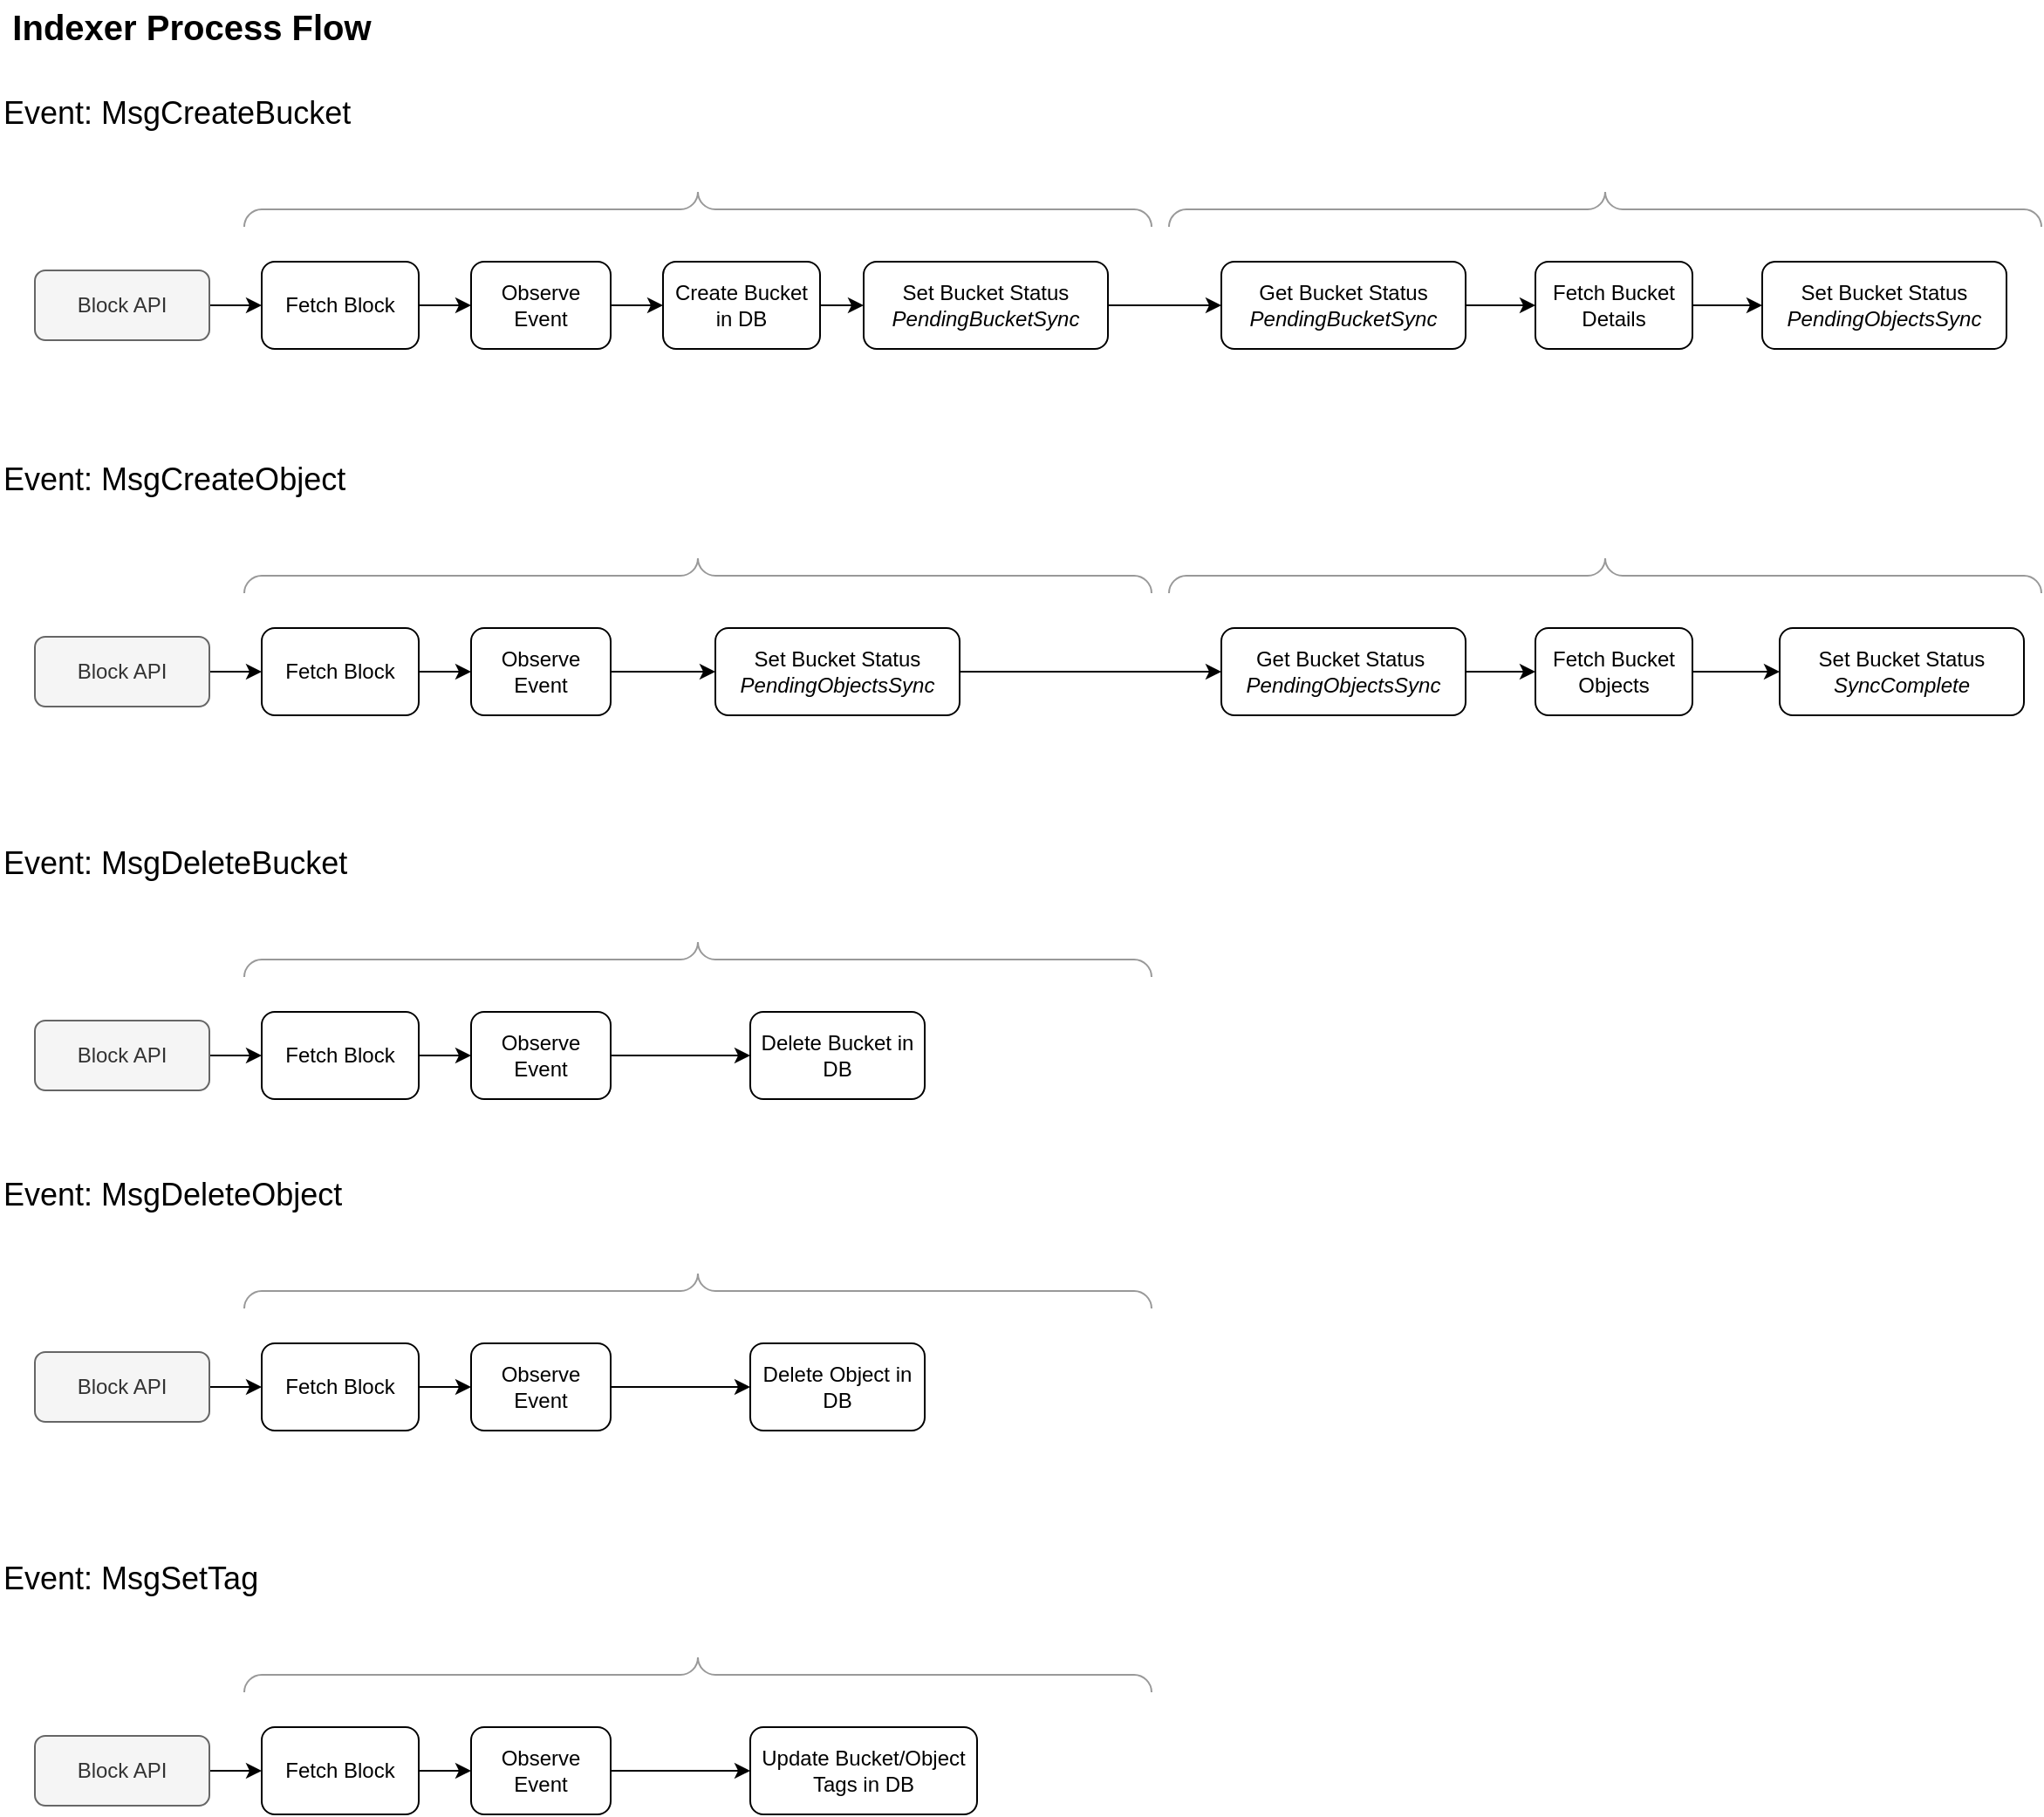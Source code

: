 <mxfile version="23.1.5" type="device">
  <diagram name="Page-1" id="ur05gHxd0FstvlnwfOWa">
    <mxGraphModel dx="2924" dy="1036" grid="1" gridSize="10" guides="1" tooltips="1" connect="1" arrows="1" fold="1" page="1" pageScale="1" pageWidth="850" pageHeight="1100" math="0" shadow="0">
      <root>
        <mxCell id="0" />
        <mxCell id="1" parent="0" />
        <mxCell id="isrUVsCKNmFxKuHqX5ua-19" value="Indexer Process Flow" style="text;html=1;align=center;verticalAlign=middle;whiteSpace=wrap;rounded=0;fontSize=20;fontStyle=1" vertex="1" parent="1">
          <mxGeometry x="-70" y="330" width="220" height="30" as="geometry" />
        </mxCell>
        <mxCell id="isrUVsCKNmFxKuHqX5ua-20" value="Event: MsgCreateBucket" style="text;html=1;align=left;verticalAlign=middle;whiteSpace=wrap;rounded=0;fontSize=18;" vertex="1" parent="1">
          <mxGeometry x="-70" y="380" width="240" height="30" as="geometry" />
        </mxCell>
        <mxCell id="isrUVsCKNmFxKuHqX5ua-37" style="edgeStyle=orthogonalEdgeStyle;rounded=0;orthogonalLoop=1;jettySize=auto;html=1;exitX=1;exitY=0.5;exitDx=0;exitDy=0;entryX=0;entryY=0.5;entryDx=0;entryDy=0;" edge="1" parent="1" source="isrUVsCKNmFxKuHqX5ua-21" target="isrUVsCKNmFxKuHqX5ua-35">
          <mxGeometry relative="1" as="geometry" />
        </mxCell>
        <mxCell id="isrUVsCKNmFxKuHqX5ua-21" value="Fetch Block" style="rounded=1;whiteSpace=wrap;html=1;" vertex="1" parent="1">
          <mxGeometry x="80" y="480" width="90" height="50" as="geometry" />
        </mxCell>
        <mxCell id="isrUVsCKNmFxKuHqX5ua-39" style="edgeStyle=orthogonalEdgeStyle;rounded=0;orthogonalLoop=1;jettySize=auto;html=1;exitX=1;exitY=0.5;exitDx=0;exitDy=0;entryX=0;entryY=0.5;entryDx=0;entryDy=0;" edge="1" parent="1" source="isrUVsCKNmFxKuHqX5ua-22" target="isrUVsCKNmFxKuHqX5ua-23">
          <mxGeometry relative="1" as="geometry" />
        </mxCell>
        <mxCell id="isrUVsCKNmFxKuHqX5ua-22" value="Create Bucket in DB" style="rounded=1;whiteSpace=wrap;html=1;" vertex="1" parent="1">
          <mxGeometry x="310" y="480" width="90" height="50" as="geometry" />
        </mxCell>
        <mxCell id="isrUVsCKNmFxKuHqX5ua-40" style="edgeStyle=orthogonalEdgeStyle;rounded=0;orthogonalLoop=1;jettySize=auto;html=1;exitX=1;exitY=0.5;exitDx=0;exitDy=0;" edge="1" parent="1" source="isrUVsCKNmFxKuHqX5ua-23" target="isrUVsCKNmFxKuHqX5ua-28">
          <mxGeometry relative="1" as="geometry" />
        </mxCell>
        <mxCell id="isrUVsCKNmFxKuHqX5ua-23" value="Set Bucket Status &lt;i&gt;PendingBucketSync&lt;/i&gt;" style="rounded=1;whiteSpace=wrap;html=1;" vertex="1" parent="1">
          <mxGeometry x="425" y="480" width="140" height="50" as="geometry" />
        </mxCell>
        <mxCell id="isrUVsCKNmFxKuHqX5ua-43" style="edgeStyle=orthogonalEdgeStyle;rounded=0;orthogonalLoop=1;jettySize=auto;html=1;exitX=1;exitY=0.5;exitDx=0;exitDy=0;" edge="1" parent="1" source="isrUVsCKNmFxKuHqX5ua-28" target="isrUVsCKNmFxKuHqX5ua-29">
          <mxGeometry relative="1" as="geometry" />
        </mxCell>
        <mxCell id="isrUVsCKNmFxKuHqX5ua-28" value="Get Bucket Status &lt;i&gt;PendingBucketSync&lt;/i&gt;" style="rounded=1;whiteSpace=wrap;html=1;" vertex="1" parent="1">
          <mxGeometry x="630" y="480" width="140" height="50" as="geometry" />
        </mxCell>
        <mxCell id="isrUVsCKNmFxKuHqX5ua-44" style="edgeStyle=orthogonalEdgeStyle;rounded=0;orthogonalLoop=1;jettySize=auto;html=1;exitX=1;exitY=0.5;exitDx=0;exitDy=0;entryX=0;entryY=0.5;entryDx=0;entryDy=0;" edge="1" parent="1" source="isrUVsCKNmFxKuHqX5ua-29" target="isrUVsCKNmFxKuHqX5ua-42">
          <mxGeometry relative="1" as="geometry" />
        </mxCell>
        <mxCell id="isrUVsCKNmFxKuHqX5ua-29" value="Fetch Bucket Details" style="rounded=1;whiteSpace=wrap;html=1;" vertex="1" parent="1">
          <mxGeometry x="810" y="480" width="90" height="50" as="geometry" />
        </mxCell>
        <mxCell id="isrUVsCKNmFxKuHqX5ua-30" value="" style="verticalLabelPosition=bottom;shadow=0;dashed=0;align=center;html=1;verticalAlign=top;strokeWidth=1;shape=mxgraph.mockup.markup.curlyBrace;whiteSpace=wrap;strokeColor=#999999;" vertex="1" parent="1">
          <mxGeometry x="70" y="440" width="520" height="20" as="geometry" />
        </mxCell>
        <mxCell id="isrUVsCKNmFxKuHqX5ua-32" style="edgeStyle=orthogonalEdgeStyle;rounded=0;orthogonalLoop=1;jettySize=auto;html=1;exitX=1;exitY=0.5;exitDx=0;exitDy=0;entryX=0;entryY=0.5;entryDx=0;entryDy=0;" edge="1" parent="1" source="isrUVsCKNmFxKuHqX5ua-31" target="isrUVsCKNmFxKuHqX5ua-21">
          <mxGeometry relative="1" as="geometry" />
        </mxCell>
        <mxCell id="isrUVsCKNmFxKuHqX5ua-31" value="Block API" style="rounded=1;whiteSpace=wrap;html=1;fillColor=#f5f5f5;fontColor=#333333;strokeColor=#666666;" vertex="1" parent="1">
          <mxGeometry x="-50" y="485" width="100" height="40" as="geometry" />
        </mxCell>
        <mxCell id="isrUVsCKNmFxKuHqX5ua-34" value="" style="verticalLabelPosition=bottom;shadow=0;dashed=0;align=center;html=1;verticalAlign=top;strokeWidth=1;shape=mxgraph.mockup.markup.curlyBrace;whiteSpace=wrap;strokeColor=#999999;" vertex="1" parent="1">
          <mxGeometry x="600" y="440" width="500" height="20" as="geometry" />
        </mxCell>
        <mxCell id="isrUVsCKNmFxKuHqX5ua-38" style="edgeStyle=orthogonalEdgeStyle;rounded=0;orthogonalLoop=1;jettySize=auto;html=1;exitX=1;exitY=0.5;exitDx=0;exitDy=0;entryX=0;entryY=0.5;entryDx=0;entryDy=0;" edge="1" parent="1" source="isrUVsCKNmFxKuHqX5ua-35" target="isrUVsCKNmFxKuHqX5ua-22">
          <mxGeometry relative="1" as="geometry" />
        </mxCell>
        <mxCell id="isrUVsCKNmFxKuHqX5ua-35" value="Observe Event" style="rounded=1;whiteSpace=wrap;html=1;" vertex="1" parent="1">
          <mxGeometry x="200" y="480" width="80" height="50" as="geometry" />
        </mxCell>
        <mxCell id="isrUVsCKNmFxKuHqX5ua-42" value="Set Bucket Status &lt;i&gt;PendingObjectsSync&lt;/i&gt;" style="rounded=1;whiteSpace=wrap;html=1;" vertex="1" parent="1">
          <mxGeometry x="940" y="480" width="140" height="50" as="geometry" />
        </mxCell>
        <mxCell id="isrUVsCKNmFxKuHqX5ua-45" value="Event: MsgCreateObject" style="text;html=1;align=left;verticalAlign=middle;whiteSpace=wrap;rounded=0;fontSize=18;" vertex="1" parent="1">
          <mxGeometry x="-70" y="590" width="240" height="30" as="geometry" />
        </mxCell>
        <mxCell id="isrUVsCKNmFxKuHqX5ua-46" style="edgeStyle=orthogonalEdgeStyle;rounded=0;orthogonalLoop=1;jettySize=auto;html=1;exitX=1;exitY=0.5;exitDx=0;exitDy=0;entryX=0;entryY=0.5;entryDx=0;entryDy=0;" edge="1" parent="1" source="isrUVsCKNmFxKuHqX5ua-47" target="isrUVsCKNmFxKuHqX5ua-61">
          <mxGeometry relative="1" as="geometry" />
        </mxCell>
        <mxCell id="isrUVsCKNmFxKuHqX5ua-47" value="Fetch Block" style="rounded=1;whiteSpace=wrap;html=1;" vertex="1" parent="1">
          <mxGeometry x="80" y="690" width="90" height="50" as="geometry" />
        </mxCell>
        <mxCell id="isrUVsCKNmFxKuHqX5ua-52" style="edgeStyle=orthogonalEdgeStyle;rounded=0;orthogonalLoop=1;jettySize=auto;html=1;exitX=1;exitY=0.5;exitDx=0;exitDy=0;" edge="1" parent="1" source="isrUVsCKNmFxKuHqX5ua-53" target="isrUVsCKNmFxKuHqX5ua-55">
          <mxGeometry relative="1" as="geometry" />
        </mxCell>
        <mxCell id="isrUVsCKNmFxKuHqX5ua-53" value="Get Bucket Status&amp;nbsp;&lt;br&gt;&lt;i style=&quot;border-color: var(--border-color);&quot;&gt;PendingObjectsSync&lt;/i&gt;" style="rounded=1;whiteSpace=wrap;html=1;" vertex="1" parent="1">
          <mxGeometry x="630" y="690" width="140" height="50" as="geometry" />
        </mxCell>
        <mxCell id="isrUVsCKNmFxKuHqX5ua-54" style="edgeStyle=orthogonalEdgeStyle;rounded=0;orthogonalLoop=1;jettySize=auto;html=1;exitX=1;exitY=0.5;exitDx=0;exitDy=0;entryX=0;entryY=0.5;entryDx=0;entryDy=0;" edge="1" parent="1" source="isrUVsCKNmFxKuHqX5ua-55" target="isrUVsCKNmFxKuHqX5ua-67">
          <mxGeometry relative="1" as="geometry">
            <mxPoint x="940" y="715" as="targetPoint" />
          </mxGeometry>
        </mxCell>
        <mxCell id="isrUVsCKNmFxKuHqX5ua-55" value="Fetch Bucket Objects" style="rounded=1;whiteSpace=wrap;html=1;" vertex="1" parent="1">
          <mxGeometry x="810" y="690" width="90" height="50" as="geometry" />
        </mxCell>
        <mxCell id="isrUVsCKNmFxKuHqX5ua-56" value="" style="verticalLabelPosition=bottom;shadow=0;dashed=0;align=center;html=1;verticalAlign=top;strokeWidth=1;shape=mxgraph.mockup.markup.curlyBrace;whiteSpace=wrap;strokeColor=#999999;" vertex="1" parent="1">
          <mxGeometry x="70" y="650" width="520" height="20" as="geometry" />
        </mxCell>
        <mxCell id="isrUVsCKNmFxKuHqX5ua-57" style="edgeStyle=orthogonalEdgeStyle;rounded=0;orthogonalLoop=1;jettySize=auto;html=1;exitX=1;exitY=0.5;exitDx=0;exitDy=0;entryX=0;entryY=0.5;entryDx=0;entryDy=0;" edge="1" parent="1" source="isrUVsCKNmFxKuHqX5ua-58" target="isrUVsCKNmFxKuHqX5ua-47">
          <mxGeometry relative="1" as="geometry" />
        </mxCell>
        <mxCell id="isrUVsCKNmFxKuHqX5ua-58" value="Block API" style="rounded=1;whiteSpace=wrap;html=1;fillColor=#f5f5f5;fontColor=#333333;strokeColor=#666666;" vertex="1" parent="1">
          <mxGeometry x="-50" y="695" width="100" height="40" as="geometry" />
        </mxCell>
        <mxCell id="isrUVsCKNmFxKuHqX5ua-59" value="" style="verticalLabelPosition=bottom;shadow=0;dashed=0;align=center;html=1;verticalAlign=top;strokeWidth=1;shape=mxgraph.mockup.markup.curlyBrace;whiteSpace=wrap;strokeColor=#999999;" vertex="1" parent="1">
          <mxGeometry x="600" y="650" width="500" height="20" as="geometry" />
        </mxCell>
        <mxCell id="isrUVsCKNmFxKuHqX5ua-60" style="edgeStyle=orthogonalEdgeStyle;rounded=0;orthogonalLoop=1;jettySize=auto;html=1;exitX=1;exitY=0.5;exitDx=0;exitDy=0;" edge="1" parent="1" source="isrUVsCKNmFxKuHqX5ua-61" target="isrUVsCKNmFxKuHqX5ua-63">
          <mxGeometry relative="1" as="geometry">
            <mxPoint x="310" y="715" as="targetPoint" />
          </mxGeometry>
        </mxCell>
        <mxCell id="isrUVsCKNmFxKuHqX5ua-61" value="Observe Event" style="rounded=1;whiteSpace=wrap;html=1;" vertex="1" parent="1">
          <mxGeometry x="200" y="690" width="80" height="50" as="geometry" />
        </mxCell>
        <mxCell id="isrUVsCKNmFxKuHqX5ua-66" style="edgeStyle=orthogonalEdgeStyle;rounded=0;orthogonalLoop=1;jettySize=auto;html=1;exitX=1;exitY=0.5;exitDx=0;exitDy=0;entryX=0;entryY=0.5;entryDx=0;entryDy=0;" edge="1" parent="1" source="isrUVsCKNmFxKuHqX5ua-63" target="isrUVsCKNmFxKuHqX5ua-53">
          <mxGeometry relative="1" as="geometry" />
        </mxCell>
        <mxCell id="isrUVsCKNmFxKuHqX5ua-63" value="Set Bucket Status &lt;i&gt;PendingObjectsSync&lt;/i&gt;" style="rounded=1;whiteSpace=wrap;html=1;" vertex="1" parent="1">
          <mxGeometry x="340" y="690" width="140" height="50" as="geometry" />
        </mxCell>
        <mxCell id="isrUVsCKNmFxKuHqX5ua-67" value="Set Bucket Status &lt;i&gt;SyncComplete&lt;/i&gt;" style="rounded=1;whiteSpace=wrap;html=1;" vertex="1" parent="1">
          <mxGeometry x="950" y="690" width="140" height="50" as="geometry" />
        </mxCell>
        <mxCell id="isrUVsCKNmFxKuHqX5ua-68" value="Event: MsgDeleteBucket" style="text;html=1;align=left;verticalAlign=middle;whiteSpace=wrap;rounded=0;fontSize=18;" vertex="1" parent="1">
          <mxGeometry x="-70" y="810" width="240" height="30" as="geometry" />
        </mxCell>
        <mxCell id="isrUVsCKNmFxKuHqX5ua-69" style="edgeStyle=orthogonalEdgeStyle;rounded=0;orthogonalLoop=1;jettySize=auto;html=1;exitX=1;exitY=0.5;exitDx=0;exitDy=0;entryX=0;entryY=0.5;entryDx=0;entryDy=0;" edge="1" parent="1" source="isrUVsCKNmFxKuHqX5ua-70" target="isrUVsCKNmFxKuHqX5ua-80">
          <mxGeometry relative="1" as="geometry" />
        </mxCell>
        <mxCell id="isrUVsCKNmFxKuHqX5ua-70" value="Fetch Block" style="rounded=1;whiteSpace=wrap;html=1;" vertex="1" parent="1">
          <mxGeometry x="80" y="910" width="90" height="50" as="geometry" />
        </mxCell>
        <mxCell id="isrUVsCKNmFxKuHqX5ua-75" value="" style="verticalLabelPosition=bottom;shadow=0;dashed=0;align=center;html=1;verticalAlign=top;strokeWidth=1;shape=mxgraph.mockup.markup.curlyBrace;whiteSpace=wrap;strokeColor=#999999;" vertex="1" parent="1">
          <mxGeometry x="70" y="870" width="520" height="20" as="geometry" />
        </mxCell>
        <mxCell id="isrUVsCKNmFxKuHqX5ua-76" style="edgeStyle=orthogonalEdgeStyle;rounded=0;orthogonalLoop=1;jettySize=auto;html=1;exitX=1;exitY=0.5;exitDx=0;exitDy=0;entryX=0;entryY=0.5;entryDx=0;entryDy=0;" edge="1" parent="1" source="isrUVsCKNmFxKuHqX5ua-77" target="isrUVsCKNmFxKuHqX5ua-70">
          <mxGeometry relative="1" as="geometry" />
        </mxCell>
        <mxCell id="isrUVsCKNmFxKuHqX5ua-77" value="Block API" style="rounded=1;whiteSpace=wrap;html=1;fillColor=#f5f5f5;fontColor=#333333;strokeColor=#666666;" vertex="1" parent="1">
          <mxGeometry x="-50" y="915" width="100" height="40" as="geometry" />
        </mxCell>
        <mxCell id="isrUVsCKNmFxKuHqX5ua-117" style="edgeStyle=orthogonalEdgeStyle;rounded=0;orthogonalLoop=1;jettySize=auto;html=1;exitX=1;exitY=0.5;exitDx=0;exitDy=0;entryX=0;entryY=0.5;entryDx=0;entryDy=0;" edge="1" parent="1" source="isrUVsCKNmFxKuHqX5ua-80" target="isrUVsCKNmFxKuHqX5ua-116">
          <mxGeometry relative="1" as="geometry" />
        </mxCell>
        <mxCell id="isrUVsCKNmFxKuHqX5ua-80" value="Observe Event" style="rounded=1;whiteSpace=wrap;html=1;" vertex="1" parent="1">
          <mxGeometry x="200" y="910" width="80" height="50" as="geometry" />
        </mxCell>
        <mxCell id="isrUVsCKNmFxKuHqX5ua-84" value="Event: MsgDeleteObject" style="text;html=1;align=left;verticalAlign=middle;whiteSpace=wrap;rounded=0;fontSize=18;" vertex="1" parent="1">
          <mxGeometry x="-70" y="1000" width="240" height="30" as="geometry" />
        </mxCell>
        <mxCell id="isrUVsCKNmFxKuHqX5ua-85" style="edgeStyle=orthogonalEdgeStyle;rounded=0;orthogonalLoop=1;jettySize=auto;html=1;exitX=1;exitY=0.5;exitDx=0;exitDy=0;entryX=0;entryY=0.5;entryDx=0;entryDy=0;" edge="1" parent="1" source="isrUVsCKNmFxKuHqX5ua-86" target="isrUVsCKNmFxKuHqX5ua-96">
          <mxGeometry relative="1" as="geometry" />
        </mxCell>
        <mxCell id="isrUVsCKNmFxKuHqX5ua-86" value="Fetch Block" style="rounded=1;whiteSpace=wrap;html=1;" vertex="1" parent="1">
          <mxGeometry x="80" y="1100" width="90" height="50" as="geometry" />
        </mxCell>
        <mxCell id="isrUVsCKNmFxKuHqX5ua-91" value="" style="verticalLabelPosition=bottom;shadow=0;dashed=0;align=center;html=1;verticalAlign=top;strokeWidth=1;shape=mxgraph.mockup.markup.curlyBrace;whiteSpace=wrap;strokeColor=#999999;" vertex="1" parent="1">
          <mxGeometry x="70" y="1060" width="520" height="20" as="geometry" />
        </mxCell>
        <mxCell id="isrUVsCKNmFxKuHqX5ua-92" style="edgeStyle=orthogonalEdgeStyle;rounded=0;orthogonalLoop=1;jettySize=auto;html=1;exitX=1;exitY=0.5;exitDx=0;exitDy=0;entryX=0;entryY=0.5;entryDx=0;entryDy=0;" edge="1" parent="1" source="isrUVsCKNmFxKuHqX5ua-93" target="isrUVsCKNmFxKuHqX5ua-86">
          <mxGeometry relative="1" as="geometry" />
        </mxCell>
        <mxCell id="isrUVsCKNmFxKuHqX5ua-93" value="Block API" style="rounded=1;whiteSpace=wrap;html=1;fillColor=#f5f5f5;fontColor=#333333;strokeColor=#666666;" vertex="1" parent="1">
          <mxGeometry x="-50" y="1105" width="100" height="40" as="geometry" />
        </mxCell>
        <mxCell id="isrUVsCKNmFxKuHqX5ua-95" style="edgeStyle=orthogonalEdgeStyle;rounded=0;orthogonalLoop=1;jettySize=auto;html=1;exitX=1;exitY=0.5;exitDx=0;exitDy=0;" edge="1" parent="1" source="isrUVsCKNmFxKuHqX5ua-96" target="isrUVsCKNmFxKuHqX5ua-118">
          <mxGeometry relative="1" as="geometry">
            <mxPoint x="340" y="1125" as="targetPoint" />
          </mxGeometry>
        </mxCell>
        <mxCell id="isrUVsCKNmFxKuHqX5ua-96" value="Observe Event" style="rounded=1;whiteSpace=wrap;html=1;" vertex="1" parent="1">
          <mxGeometry x="200" y="1100" width="80" height="50" as="geometry" />
        </mxCell>
        <mxCell id="isrUVsCKNmFxKuHqX5ua-100" value="Event: MsgSetTag" style="text;html=1;align=left;verticalAlign=middle;whiteSpace=wrap;rounded=0;fontSize=18;" vertex="1" parent="1">
          <mxGeometry x="-70" y="1220" width="240" height="30" as="geometry" />
        </mxCell>
        <mxCell id="isrUVsCKNmFxKuHqX5ua-101" style="edgeStyle=orthogonalEdgeStyle;rounded=0;orthogonalLoop=1;jettySize=auto;html=1;exitX=1;exitY=0.5;exitDx=0;exitDy=0;entryX=0;entryY=0.5;entryDx=0;entryDy=0;" edge="1" parent="1" source="isrUVsCKNmFxKuHqX5ua-102" target="isrUVsCKNmFxKuHqX5ua-112">
          <mxGeometry relative="1" as="geometry" />
        </mxCell>
        <mxCell id="isrUVsCKNmFxKuHqX5ua-102" value="Fetch Block" style="rounded=1;whiteSpace=wrap;html=1;" vertex="1" parent="1">
          <mxGeometry x="80" y="1320" width="90" height="50" as="geometry" />
        </mxCell>
        <mxCell id="isrUVsCKNmFxKuHqX5ua-107" value="" style="verticalLabelPosition=bottom;shadow=0;dashed=0;align=center;html=1;verticalAlign=top;strokeWidth=1;shape=mxgraph.mockup.markup.curlyBrace;whiteSpace=wrap;strokeColor=#999999;" vertex="1" parent="1">
          <mxGeometry x="70" y="1280" width="520" height="20" as="geometry" />
        </mxCell>
        <mxCell id="isrUVsCKNmFxKuHqX5ua-108" style="edgeStyle=orthogonalEdgeStyle;rounded=0;orthogonalLoop=1;jettySize=auto;html=1;exitX=1;exitY=0.5;exitDx=0;exitDy=0;entryX=0;entryY=0.5;entryDx=0;entryDy=0;" edge="1" parent="1" source="isrUVsCKNmFxKuHqX5ua-109" target="isrUVsCKNmFxKuHqX5ua-102">
          <mxGeometry relative="1" as="geometry" />
        </mxCell>
        <mxCell id="isrUVsCKNmFxKuHqX5ua-109" value="Block API" style="rounded=1;whiteSpace=wrap;html=1;fillColor=#f5f5f5;fontColor=#333333;strokeColor=#666666;" vertex="1" parent="1">
          <mxGeometry x="-50" y="1325" width="100" height="40" as="geometry" />
        </mxCell>
        <mxCell id="isrUVsCKNmFxKuHqX5ua-111" style="edgeStyle=orthogonalEdgeStyle;rounded=0;orthogonalLoop=1;jettySize=auto;html=1;exitX=1;exitY=0.5;exitDx=0;exitDy=0;" edge="1" parent="1" source="isrUVsCKNmFxKuHqX5ua-112" target="isrUVsCKNmFxKuHqX5ua-114">
          <mxGeometry relative="1" as="geometry">
            <mxPoint x="310" y="1345" as="targetPoint" />
          </mxGeometry>
        </mxCell>
        <mxCell id="isrUVsCKNmFxKuHqX5ua-112" value="Observe Event" style="rounded=1;whiteSpace=wrap;html=1;" vertex="1" parent="1">
          <mxGeometry x="200" y="1320" width="80" height="50" as="geometry" />
        </mxCell>
        <mxCell id="isrUVsCKNmFxKuHqX5ua-114" value="Update Bucket/Object Tags in DB" style="rounded=1;whiteSpace=wrap;html=1;" vertex="1" parent="1">
          <mxGeometry x="360" y="1320" width="130" height="50" as="geometry" />
        </mxCell>
        <mxCell id="isrUVsCKNmFxKuHqX5ua-116" value="Delete Bucket in DB" style="rounded=1;whiteSpace=wrap;html=1;" vertex="1" parent="1">
          <mxGeometry x="360" y="910" width="100" height="50" as="geometry" />
        </mxCell>
        <mxCell id="isrUVsCKNmFxKuHqX5ua-118" value="Delete Object in DB" style="rounded=1;whiteSpace=wrap;html=1;" vertex="1" parent="1">
          <mxGeometry x="360" y="1100" width="100" height="50" as="geometry" />
        </mxCell>
      </root>
    </mxGraphModel>
  </diagram>
</mxfile>

